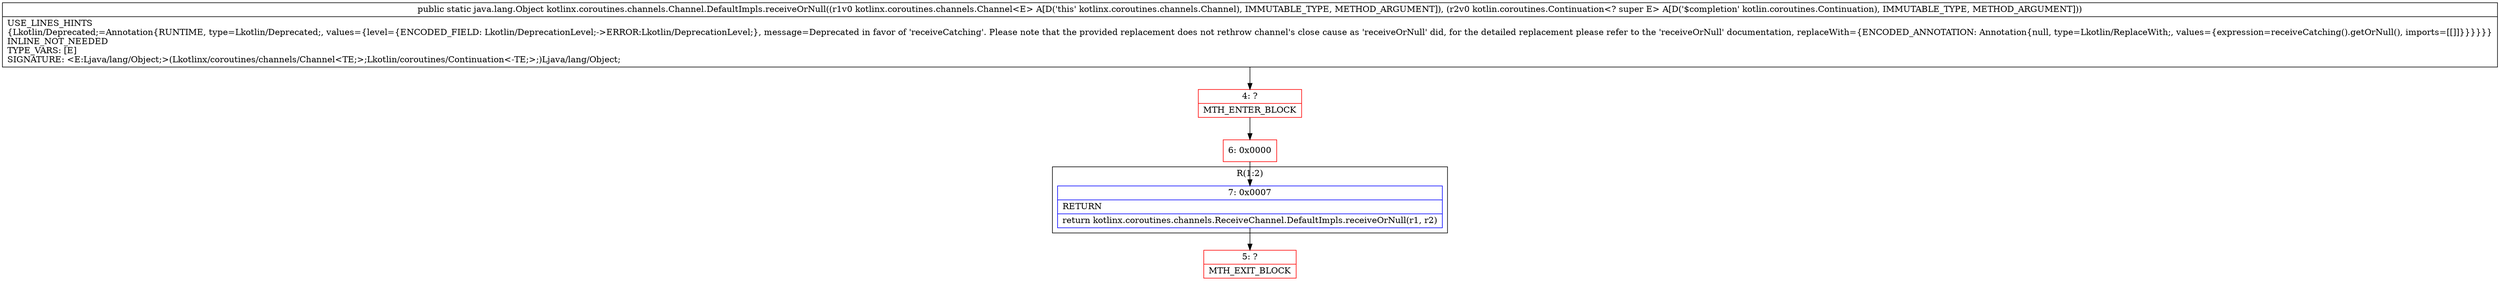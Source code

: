 digraph "CFG forkotlinx.coroutines.channels.Channel.DefaultImpls.receiveOrNull(Lkotlinx\/coroutines\/channels\/Channel;Lkotlin\/coroutines\/Continuation;)Ljava\/lang\/Object;" {
subgraph cluster_Region_1792376584 {
label = "R(1:2)";
node [shape=record,color=blue];
Node_7 [shape=record,label="{7\:\ 0x0007|RETURN\l|return kotlinx.coroutines.channels.ReceiveChannel.DefaultImpls.receiveOrNull(r1, r2)\l}"];
}
Node_4 [shape=record,color=red,label="{4\:\ ?|MTH_ENTER_BLOCK\l}"];
Node_6 [shape=record,color=red,label="{6\:\ 0x0000}"];
Node_5 [shape=record,color=red,label="{5\:\ ?|MTH_EXIT_BLOCK\l}"];
MethodNode[shape=record,label="{public static java.lang.Object kotlinx.coroutines.channels.Channel.DefaultImpls.receiveOrNull((r1v0 kotlinx.coroutines.channels.Channel\<E\> A[D('this' kotlinx.coroutines.channels.Channel), IMMUTABLE_TYPE, METHOD_ARGUMENT]), (r2v0 kotlin.coroutines.Continuation\<? super E\> A[D('$completion' kotlin.coroutines.Continuation), IMMUTABLE_TYPE, METHOD_ARGUMENT]))  | USE_LINES_HINTS\l\{Lkotlin\/Deprecated;=Annotation\{RUNTIME, type=Lkotlin\/Deprecated;, values=\{level=\{ENCODED_FIELD: Lkotlin\/DeprecationLevel;\-\>ERROR:Lkotlin\/DeprecationLevel;\}, message=Deprecated in favor of 'receiveCatching'. Please note that the provided replacement does not rethrow channel's close cause as 'receiveOrNull' did, for the detailed replacement please refer to the 'receiveOrNull' documentation, replaceWith=\{ENCODED_ANNOTATION: Annotation\{null, type=Lkotlin\/ReplaceWith;, values=\{expression=receiveCatching().getOrNull(), imports=[[]]\}\}\}\}\}\}\lINLINE_NOT_NEEDED\lTYPE_VARS: [E]\lSIGNATURE: \<E:Ljava\/lang\/Object;\>(Lkotlinx\/coroutines\/channels\/Channel\<TE;\>;Lkotlin\/coroutines\/Continuation\<\-TE;\>;)Ljava\/lang\/Object;\l}"];
MethodNode -> Node_4;Node_7 -> Node_5;
Node_4 -> Node_6;
Node_6 -> Node_7;
}

